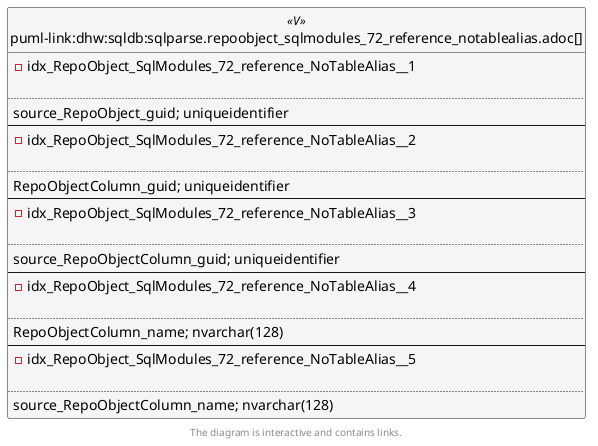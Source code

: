 @startuml
left to right direction
'top to bottom direction
hide circle
'avoide "." issues:
set namespaceSeparator none


skinparam class {
  BackgroundColor White
  BackgroundColor<<FN>> Yellow
  BackgroundColor<<FS>> Yellow
  BackgroundColor<<FT>> LightGray
  BackgroundColor<<IF>> Yellow
  BackgroundColor<<IS>> Yellow
  BackgroundColor<<P>> Aqua
  BackgroundColor<<PC>> Aqua
  BackgroundColor<<SN>> Yellow
  BackgroundColor<<SO>> SlateBlue
  BackgroundColor<<TF>> LightGray
  BackgroundColor<<TR>> Tomato
  BackgroundColor<<U>> White
  BackgroundColor<<V>> WhiteSmoke
  BackgroundColor<<X>> Aqua
  BackgroundColor<<external>> AliceBlue
}


entity "puml-link:dhw:sqldb:sqlparse.repoobject_sqlmodules_72_reference_notablealias.adoc[]" as sqlparse.RepoObject_SqlModules_72_reference_NoTableAlias << V >> {
- idx_RepoObject_SqlModules_72_reference_NoTableAlias__1

..
source_RepoObject_guid; uniqueidentifier
--
- idx_RepoObject_SqlModules_72_reference_NoTableAlias__2

..
RepoObjectColumn_guid; uniqueidentifier
--
- idx_RepoObject_SqlModules_72_reference_NoTableAlias__3

..
source_RepoObjectColumn_guid; uniqueidentifier
--
- idx_RepoObject_SqlModules_72_reference_NoTableAlias__4

..
RepoObjectColumn_name; nvarchar(128)
--
- idx_RepoObject_SqlModules_72_reference_NoTableAlias__5

..
source_RepoObjectColumn_name; nvarchar(128)
}

footer The diagram is interactive and contains links.
@enduml

